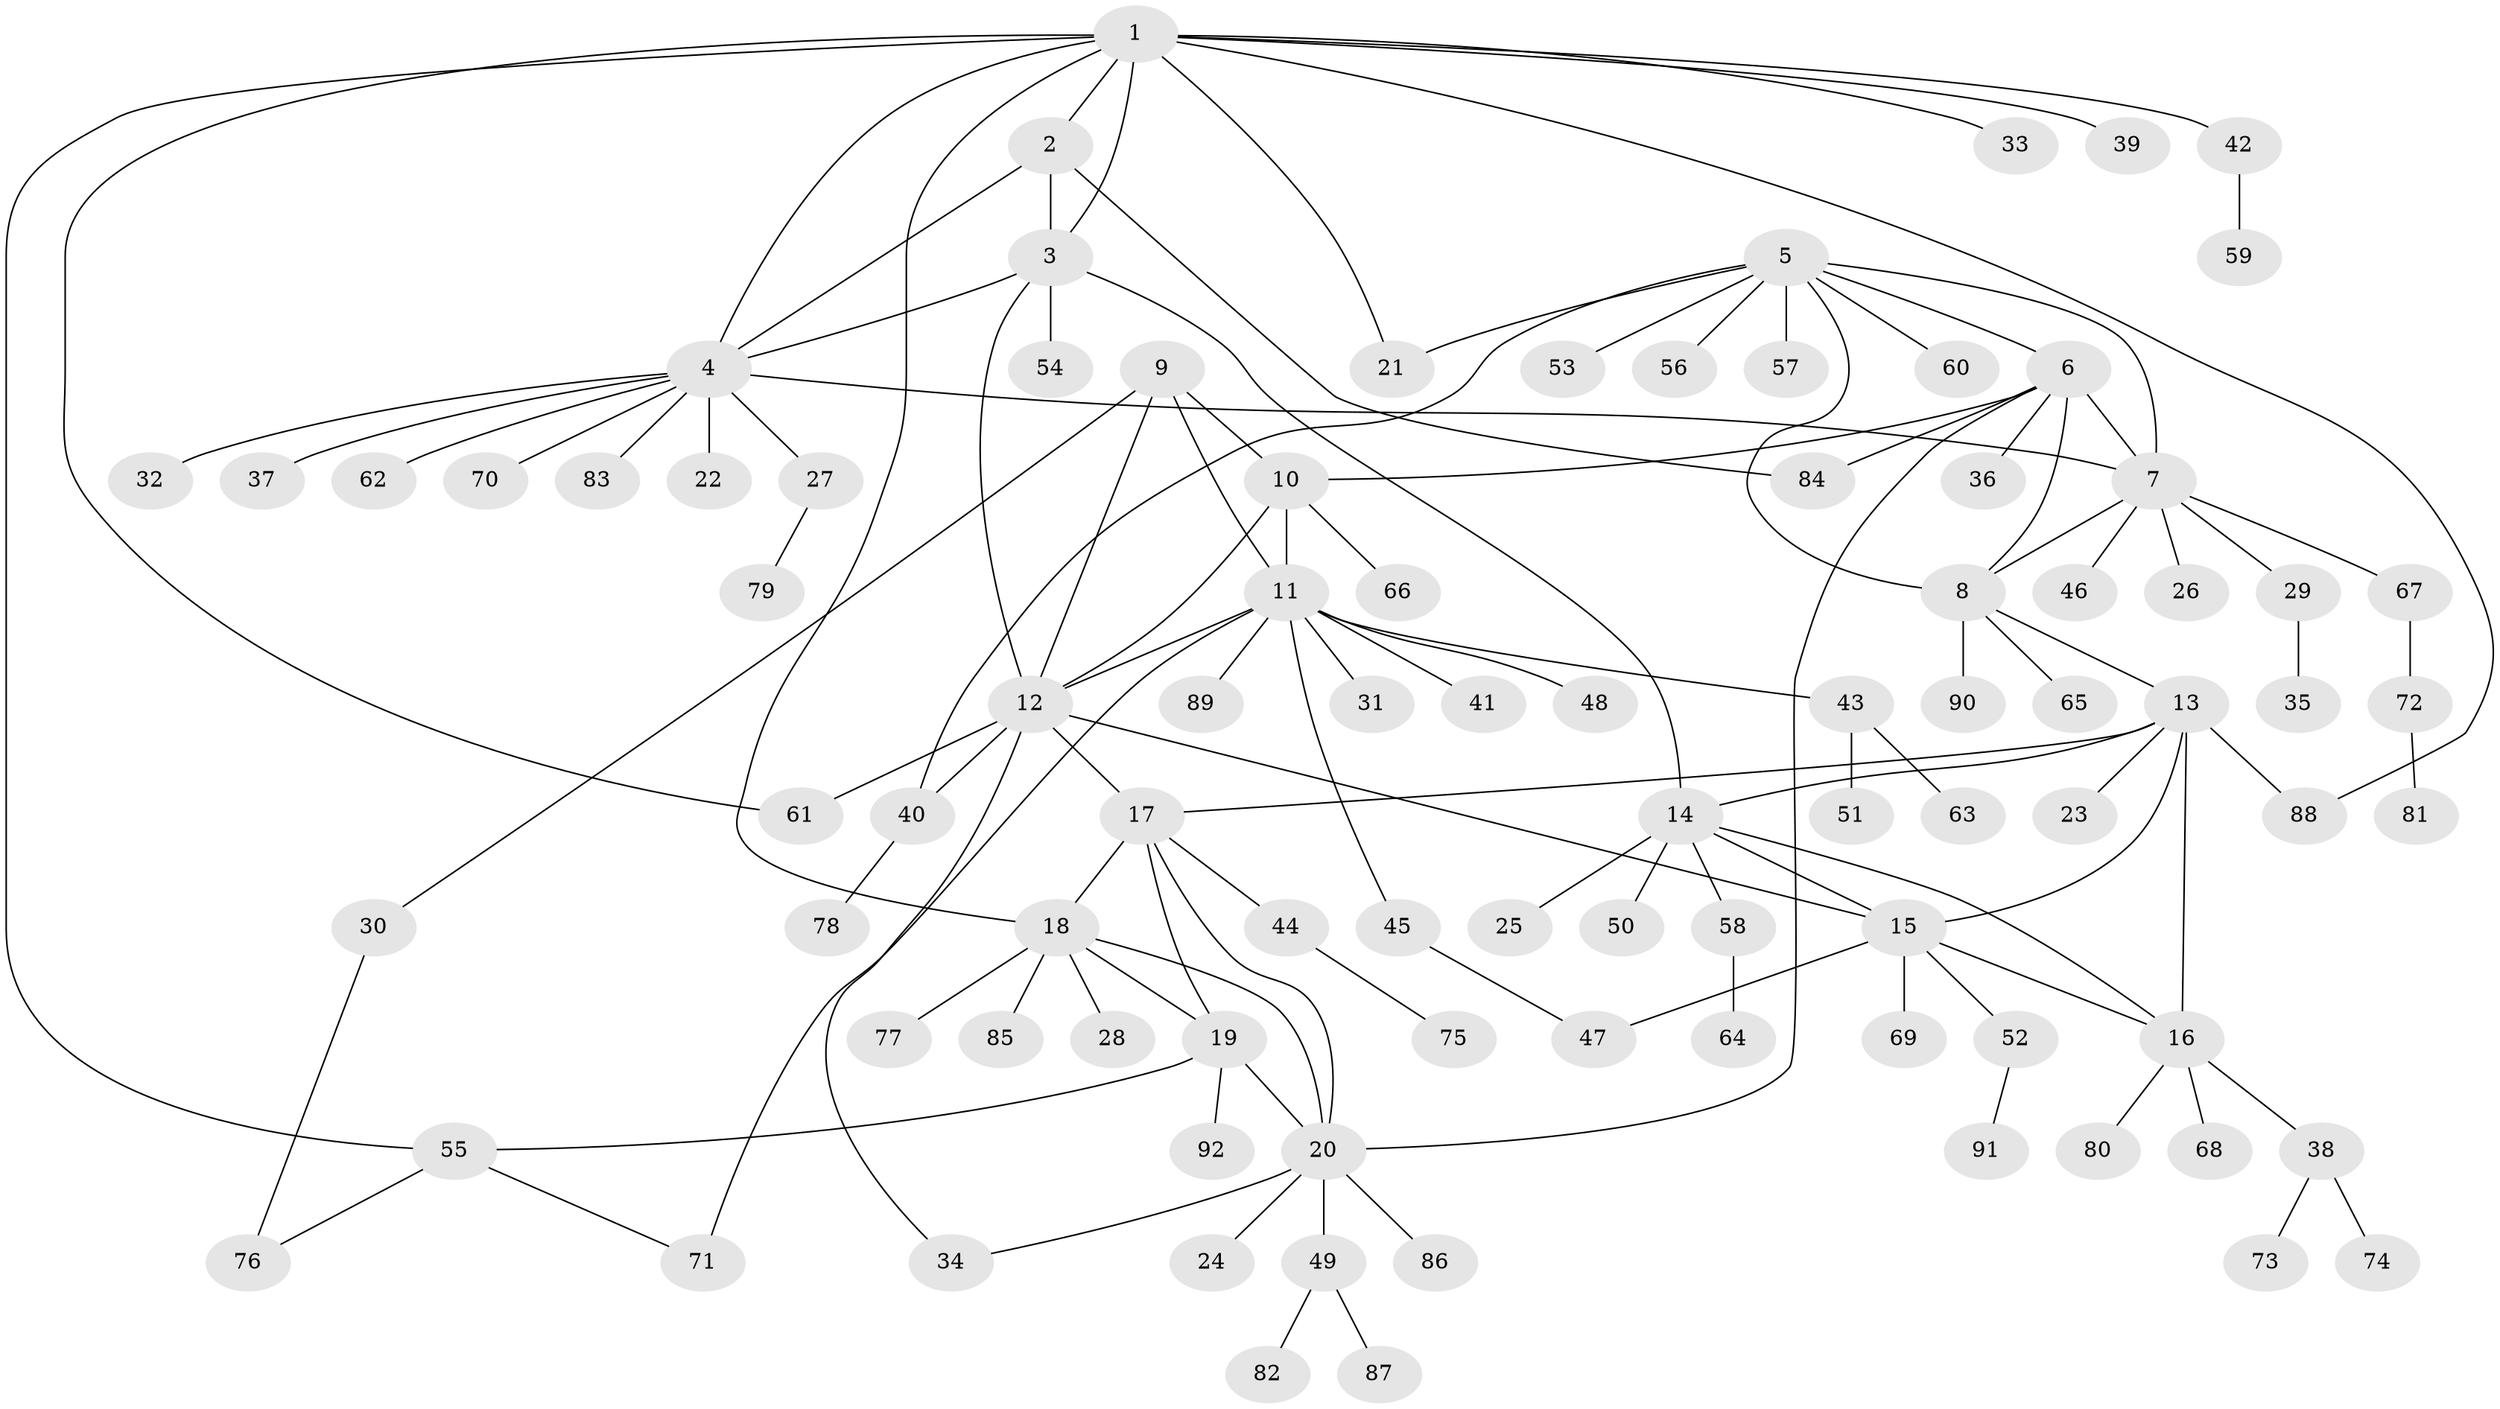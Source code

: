 // coarse degree distribution, {11: 0.03636363636363636, 4: 0.03636363636363636, 6: 0.01818181818181818, 10: 0.01818181818181818, 8: 0.03636363636363636, 15: 0.01818181818181818, 5: 0.05454545454545454, 3: 0.01818181818181818, 7: 0.03636363636363636, 2: 0.09090909090909091, 1: 0.6363636363636364}
// Generated by graph-tools (version 1.1) at 2025/19/03/04/25 18:19:56]
// undirected, 92 vertices, 122 edges
graph export_dot {
graph [start="1"]
  node [color=gray90,style=filled];
  1;
  2;
  3;
  4;
  5;
  6;
  7;
  8;
  9;
  10;
  11;
  12;
  13;
  14;
  15;
  16;
  17;
  18;
  19;
  20;
  21;
  22;
  23;
  24;
  25;
  26;
  27;
  28;
  29;
  30;
  31;
  32;
  33;
  34;
  35;
  36;
  37;
  38;
  39;
  40;
  41;
  42;
  43;
  44;
  45;
  46;
  47;
  48;
  49;
  50;
  51;
  52;
  53;
  54;
  55;
  56;
  57;
  58;
  59;
  60;
  61;
  62;
  63;
  64;
  65;
  66;
  67;
  68;
  69;
  70;
  71;
  72;
  73;
  74;
  75;
  76;
  77;
  78;
  79;
  80;
  81;
  82;
  83;
  84;
  85;
  86;
  87;
  88;
  89;
  90;
  91;
  92;
  1 -- 2;
  1 -- 3;
  1 -- 4;
  1 -- 18;
  1 -- 21;
  1 -- 33;
  1 -- 39;
  1 -- 42;
  1 -- 55;
  1 -- 61;
  1 -- 88;
  2 -- 3;
  2 -- 4;
  2 -- 84;
  3 -- 4;
  3 -- 12;
  3 -- 14;
  3 -- 54;
  4 -- 7;
  4 -- 22;
  4 -- 27;
  4 -- 32;
  4 -- 37;
  4 -- 62;
  4 -- 70;
  4 -- 83;
  5 -- 6;
  5 -- 7;
  5 -- 8;
  5 -- 21;
  5 -- 40;
  5 -- 53;
  5 -- 56;
  5 -- 57;
  5 -- 60;
  6 -- 7;
  6 -- 8;
  6 -- 10;
  6 -- 20;
  6 -- 36;
  6 -- 84;
  7 -- 8;
  7 -- 26;
  7 -- 29;
  7 -- 46;
  7 -- 67;
  8 -- 13;
  8 -- 65;
  8 -- 90;
  9 -- 10;
  9 -- 11;
  9 -- 12;
  9 -- 30;
  10 -- 11;
  10 -- 12;
  10 -- 66;
  11 -- 12;
  11 -- 31;
  11 -- 41;
  11 -- 43;
  11 -- 45;
  11 -- 48;
  11 -- 71;
  11 -- 89;
  12 -- 15;
  12 -- 17;
  12 -- 34;
  12 -- 40;
  12 -- 61;
  13 -- 14;
  13 -- 15;
  13 -- 16;
  13 -- 17;
  13 -- 23;
  13 -- 88;
  14 -- 15;
  14 -- 16;
  14 -- 25;
  14 -- 50;
  14 -- 58;
  15 -- 16;
  15 -- 47;
  15 -- 52;
  15 -- 69;
  16 -- 38;
  16 -- 68;
  16 -- 80;
  17 -- 18;
  17 -- 19;
  17 -- 20;
  17 -- 44;
  18 -- 19;
  18 -- 20;
  18 -- 28;
  18 -- 77;
  18 -- 85;
  19 -- 20;
  19 -- 55;
  19 -- 92;
  20 -- 24;
  20 -- 34;
  20 -- 49;
  20 -- 86;
  27 -- 79;
  29 -- 35;
  30 -- 76;
  38 -- 73;
  38 -- 74;
  40 -- 78;
  42 -- 59;
  43 -- 51;
  43 -- 63;
  44 -- 75;
  45 -- 47;
  49 -- 82;
  49 -- 87;
  52 -- 91;
  55 -- 71;
  55 -- 76;
  58 -- 64;
  67 -- 72;
  72 -- 81;
}
